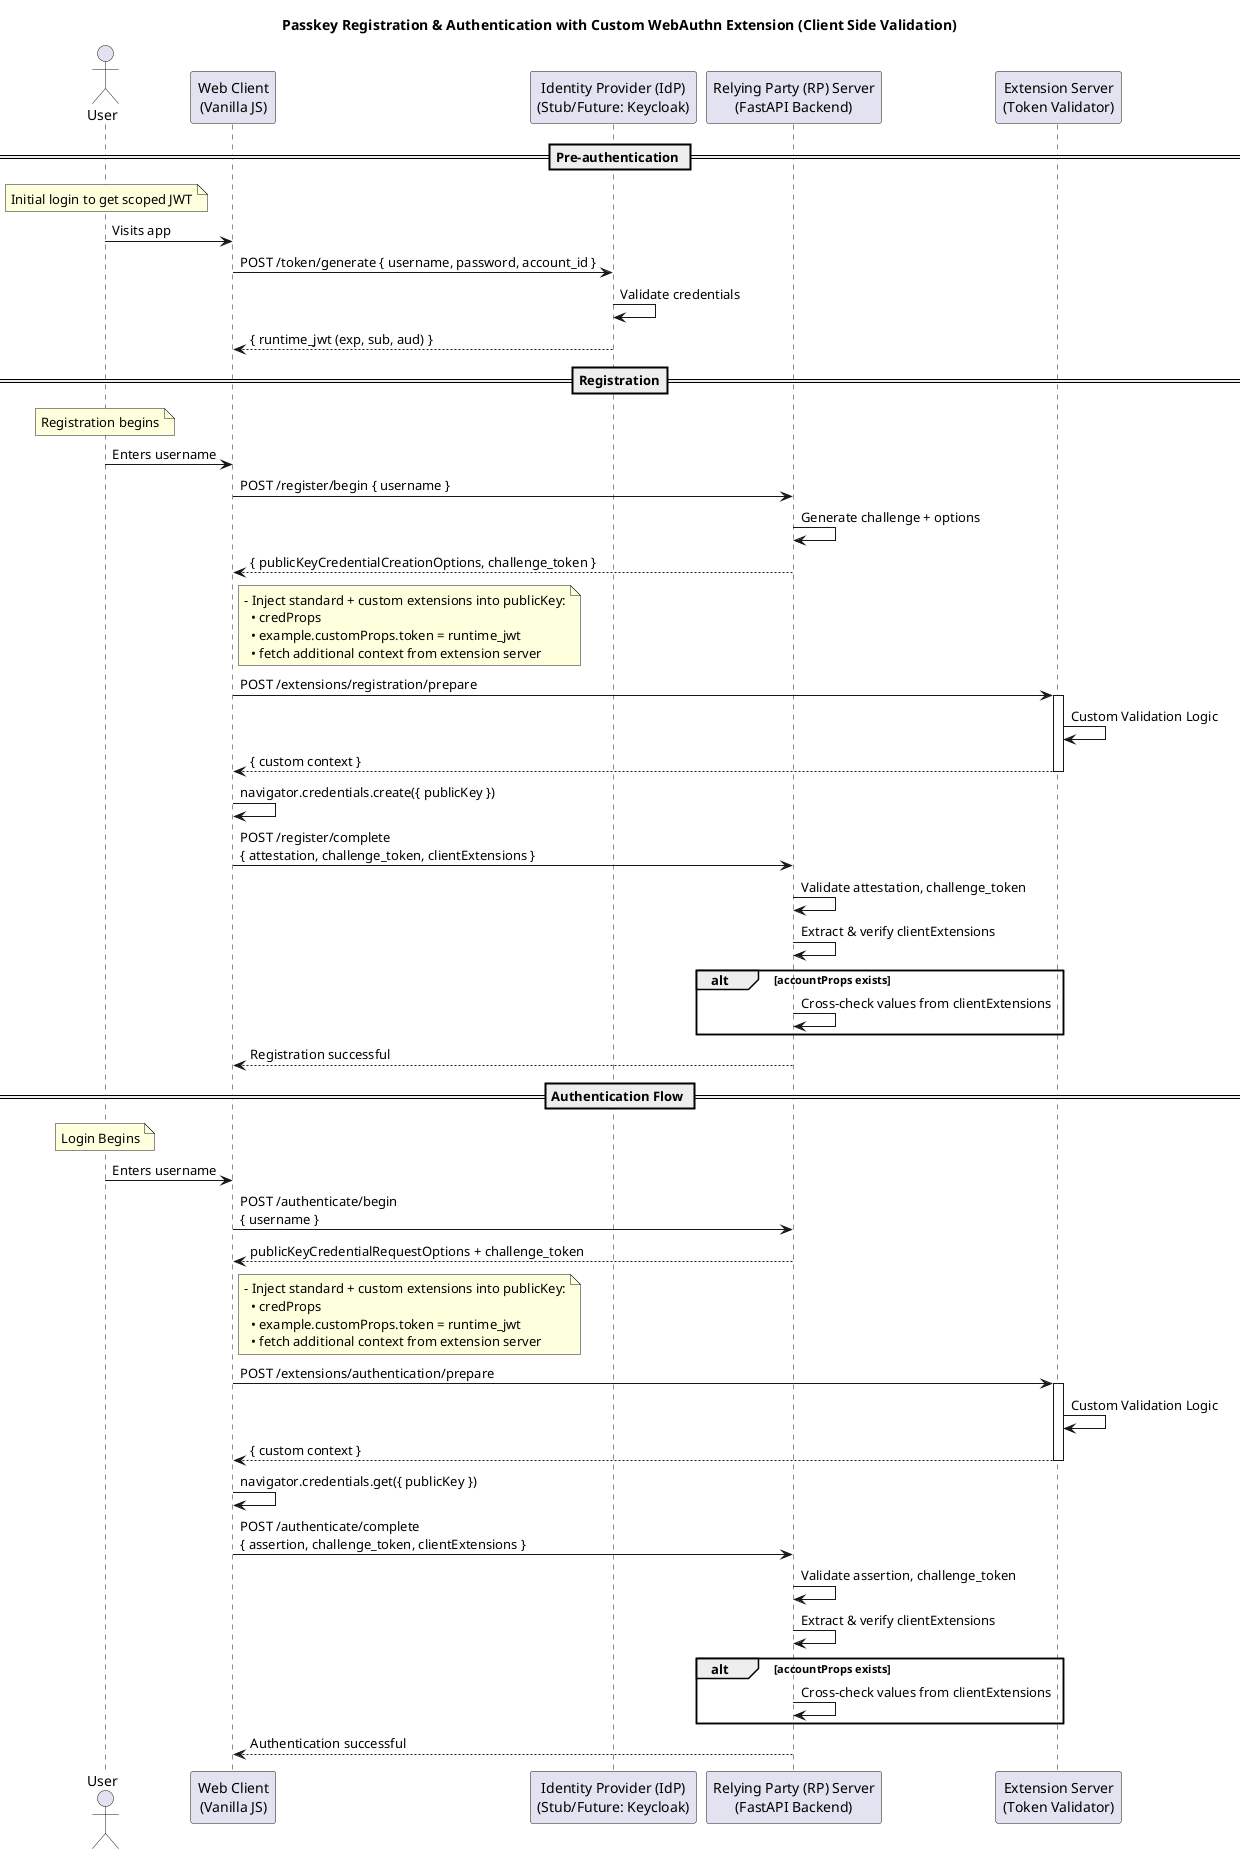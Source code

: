 @startuml
title Passkey Registration & Authentication with Custom WebAuthn Extension (Client Side Validation)

actor User

participant "Web Client\n(Vanilla JS)" as Client
participant "Identity Provider (IdP)\n(Stub/Future: Keycloak)" as IdP
participant "Relying Party (RP) Server\n(FastAPI Backend)" as RP
participant "Extension Server\n(Token Validator)" as ExtnServer

== Pre-authentication ==
note over User: Initial login to get scoped JWT
User -> Client: Visits app
Client -> IdP: POST /token/generate { username, password, account_id }
IdP -> IdP: Validate credentials
IdP --> Client: { runtime_jwt (exp, sub, aud) }

== Registration==
note over User: Registration begins
User -> Client: Enters username
Client -> RP: POST /register/begin { username }
RP -> RP: Generate challenge + options
RP --> Client: { publicKeyCredentialCreationOptions, challenge_token }

note right of Client
- Inject standard + custom extensions into publicKey:
  • credProps
  • example.customProps.token = runtime_jwt
  • fetch additional context from extension server
end note

Client -> ExtnServer: POST /extensions/registration/prepare
activate ExtnServer
ExtnServer -> ExtnServer: Custom Validation Logic
ExtnServer --> Client: { custom context }
deactivate ExtnServer

Client -> Client: navigator.credentials.create({ publicKey })
Client -> RP: POST /register/complete\n{ attestation, challenge_token, clientExtensions }

RP -> RP: Validate attestation, challenge_token
RP -> RP: Extract & verify clientExtensions

alt accountProps exists
  RP -> RP: Cross-check values from clientExtensions
end
RP --> Client: Registration successful

== Authentication Flow ==
note over User: Login Begins
User -> Client: Enters username

Client -> RP: POST /authenticate/begin\n{ username }
RP --> Client: publicKeyCredentialRequestOptions + challenge_token

note right of Client
- Inject standard + custom extensions into publicKey:
  • credProps
  • example.customProps.token = runtime_jwt
  • fetch additional context from extension server
end note

Client -> ExtnServer: POST /extensions/authentication/prepare
activate ExtnServer
ExtnServer -> ExtnServer: Custom Validation Logic
ExtnServer --> Client: { custom context }
deactivate ExtnServer

Client -> Client: navigator.credentials.get({ publicKey })
Client -> RP: POST /authenticate/complete\n{ assertion, challenge_token, clientExtensions }

RP -> RP: Validate assertion, challenge_token
RP -> RP: Extract & verify clientExtensions

alt accountProps exists
  RP -> RP: Cross-check values from clientExtensions
end

RP --> Client: Authentication successful

@enduml
